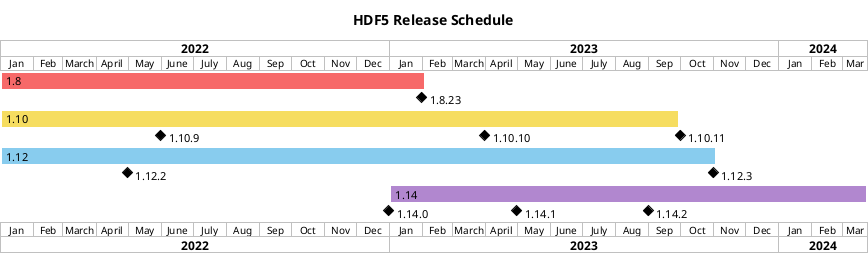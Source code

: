 The release timeline was generated on PlantUML (https://plantuml.com)

The current script:

@startgantt

title HDF5 Release Schedule

projectscale monthly
Project starts 2022-01-01

[1.8] starts 2022-01-01 and lasts 57 weeks
[1.8.23] happens 2023-01-31
[1.8] is colored in #F76969

[1.10] starts 2022-01-01 and lasts 91 weeks
[1.10.9] happens 2022-05-31
[1.10.10] happens 2023-03-31
[1.10.11] happens 2023-09-30
[1.10.10] displays on same row as [1.10.9]
[1.10.11] displays on same row as [1.10.9]
[1.10] is colored in #F6DD60

[1.12] starts 2022-01-01 and lasts 96 weeks
[1.12.2] happens 2022-04-30
[1.12.3] happens 2023-10-31
[1.12.3] displays on same row as [1.12.2]
[1.12] is colored in #88CCEE

[1.14] starts at 2023-01-01 and lasts 64 weeks
[1.14.0] happens at 2022-12-31
[1.14.1] happens at 2023-04-30
[1.14.2] happens at 2023-08-31
[1.14.1] displays on same row as [1.14.0]
[1.14.2] displays on same row as [1.14.0]
[1.14] is colored in #B187CF

@endgantt
